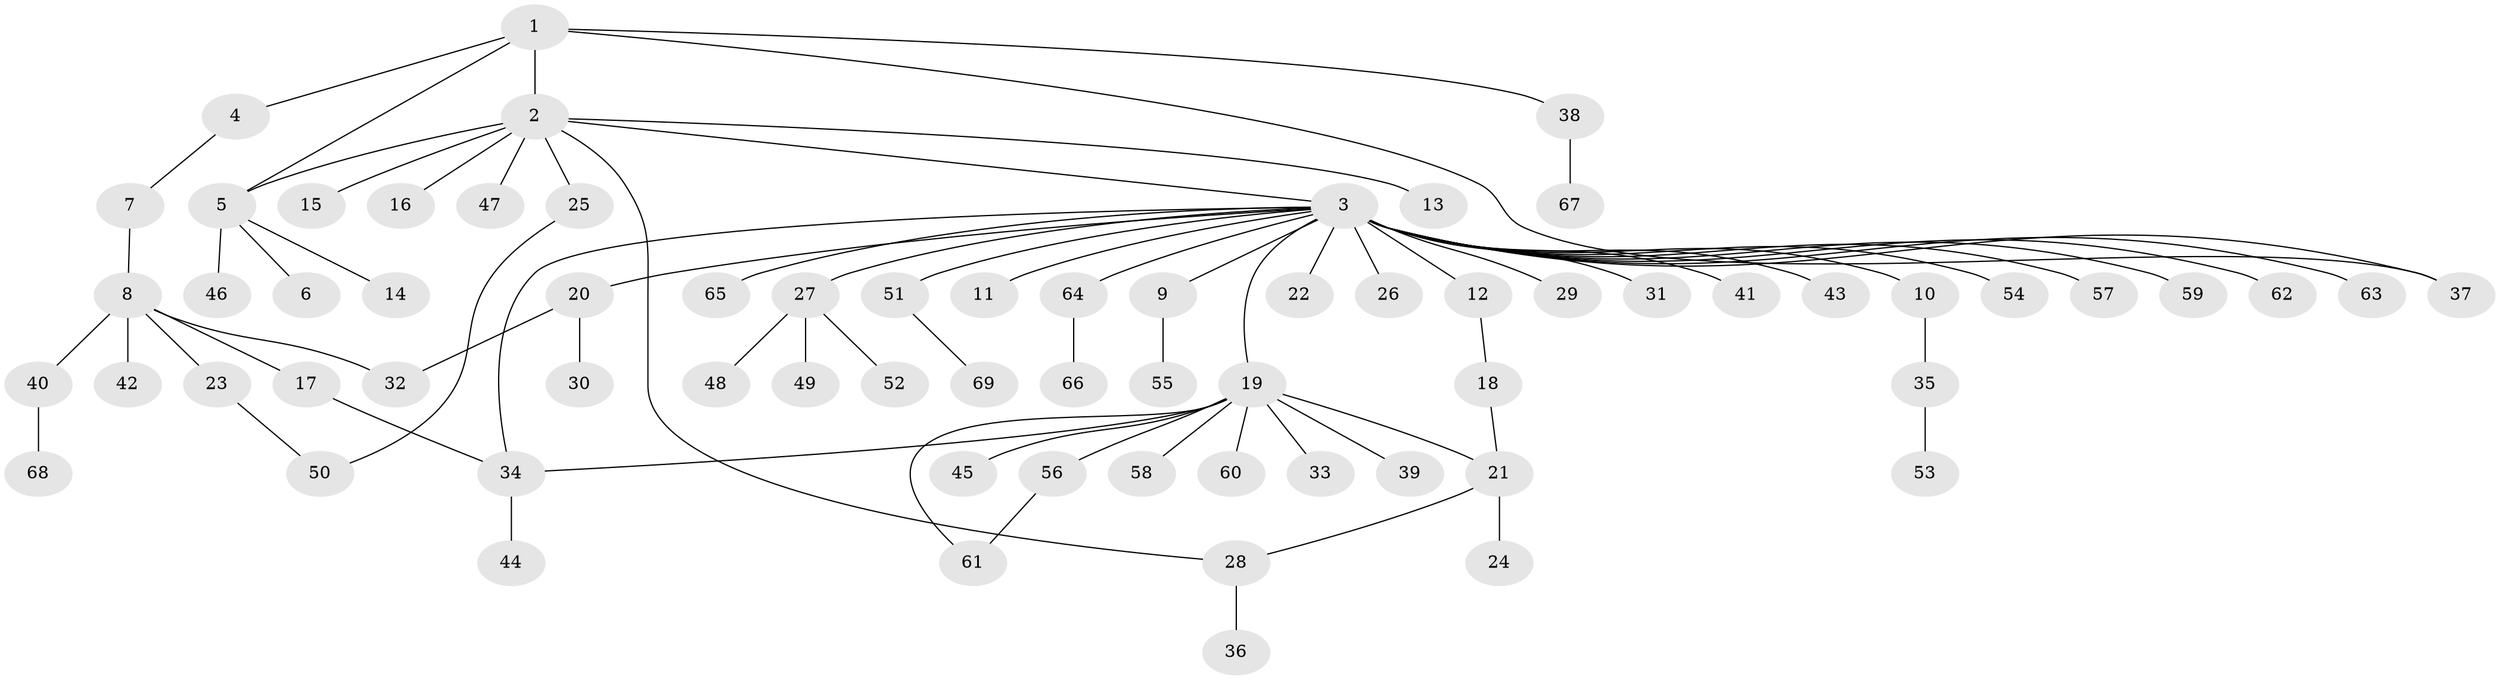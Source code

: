 // Generated by graph-tools (version 1.1) at 2025/49/03/09/25 03:49:49]
// undirected, 69 vertices, 77 edges
graph export_dot {
graph [start="1"]
  node [color=gray90,style=filled];
  1;
  2;
  3;
  4;
  5;
  6;
  7;
  8;
  9;
  10;
  11;
  12;
  13;
  14;
  15;
  16;
  17;
  18;
  19;
  20;
  21;
  22;
  23;
  24;
  25;
  26;
  27;
  28;
  29;
  30;
  31;
  32;
  33;
  34;
  35;
  36;
  37;
  38;
  39;
  40;
  41;
  42;
  43;
  44;
  45;
  46;
  47;
  48;
  49;
  50;
  51;
  52;
  53;
  54;
  55;
  56;
  57;
  58;
  59;
  60;
  61;
  62;
  63;
  64;
  65;
  66;
  67;
  68;
  69;
  1 -- 2;
  1 -- 4;
  1 -- 5;
  1 -- 37;
  1 -- 38;
  2 -- 3;
  2 -- 5;
  2 -- 13;
  2 -- 15;
  2 -- 16;
  2 -- 25;
  2 -- 28;
  2 -- 47;
  3 -- 9;
  3 -- 10;
  3 -- 11;
  3 -- 12;
  3 -- 19;
  3 -- 20;
  3 -- 22;
  3 -- 26;
  3 -- 27;
  3 -- 29;
  3 -- 31;
  3 -- 34;
  3 -- 37;
  3 -- 41;
  3 -- 43;
  3 -- 51;
  3 -- 54;
  3 -- 57;
  3 -- 59;
  3 -- 62;
  3 -- 63;
  3 -- 64;
  3 -- 65;
  4 -- 7;
  5 -- 6;
  5 -- 14;
  5 -- 46;
  7 -- 8;
  8 -- 17;
  8 -- 23;
  8 -- 32;
  8 -- 40;
  8 -- 42;
  9 -- 55;
  10 -- 35;
  12 -- 18;
  17 -- 34;
  18 -- 21;
  19 -- 21;
  19 -- 33;
  19 -- 34;
  19 -- 39;
  19 -- 45;
  19 -- 56;
  19 -- 58;
  19 -- 60;
  19 -- 61;
  20 -- 30;
  20 -- 32;
  21 -- 24;
  21 -- 28;
  23 -- 50;
  25 -- 50;
  27 -- 48;
  27 -- 49;
  27 -- 52;
  28 -- 36;
  34 -- 44;
  35 -- 53;
  38 -- 67;
  40 -- 68;
  51 -- 69;
  56 -- 61;
  64 -- 66;
}
